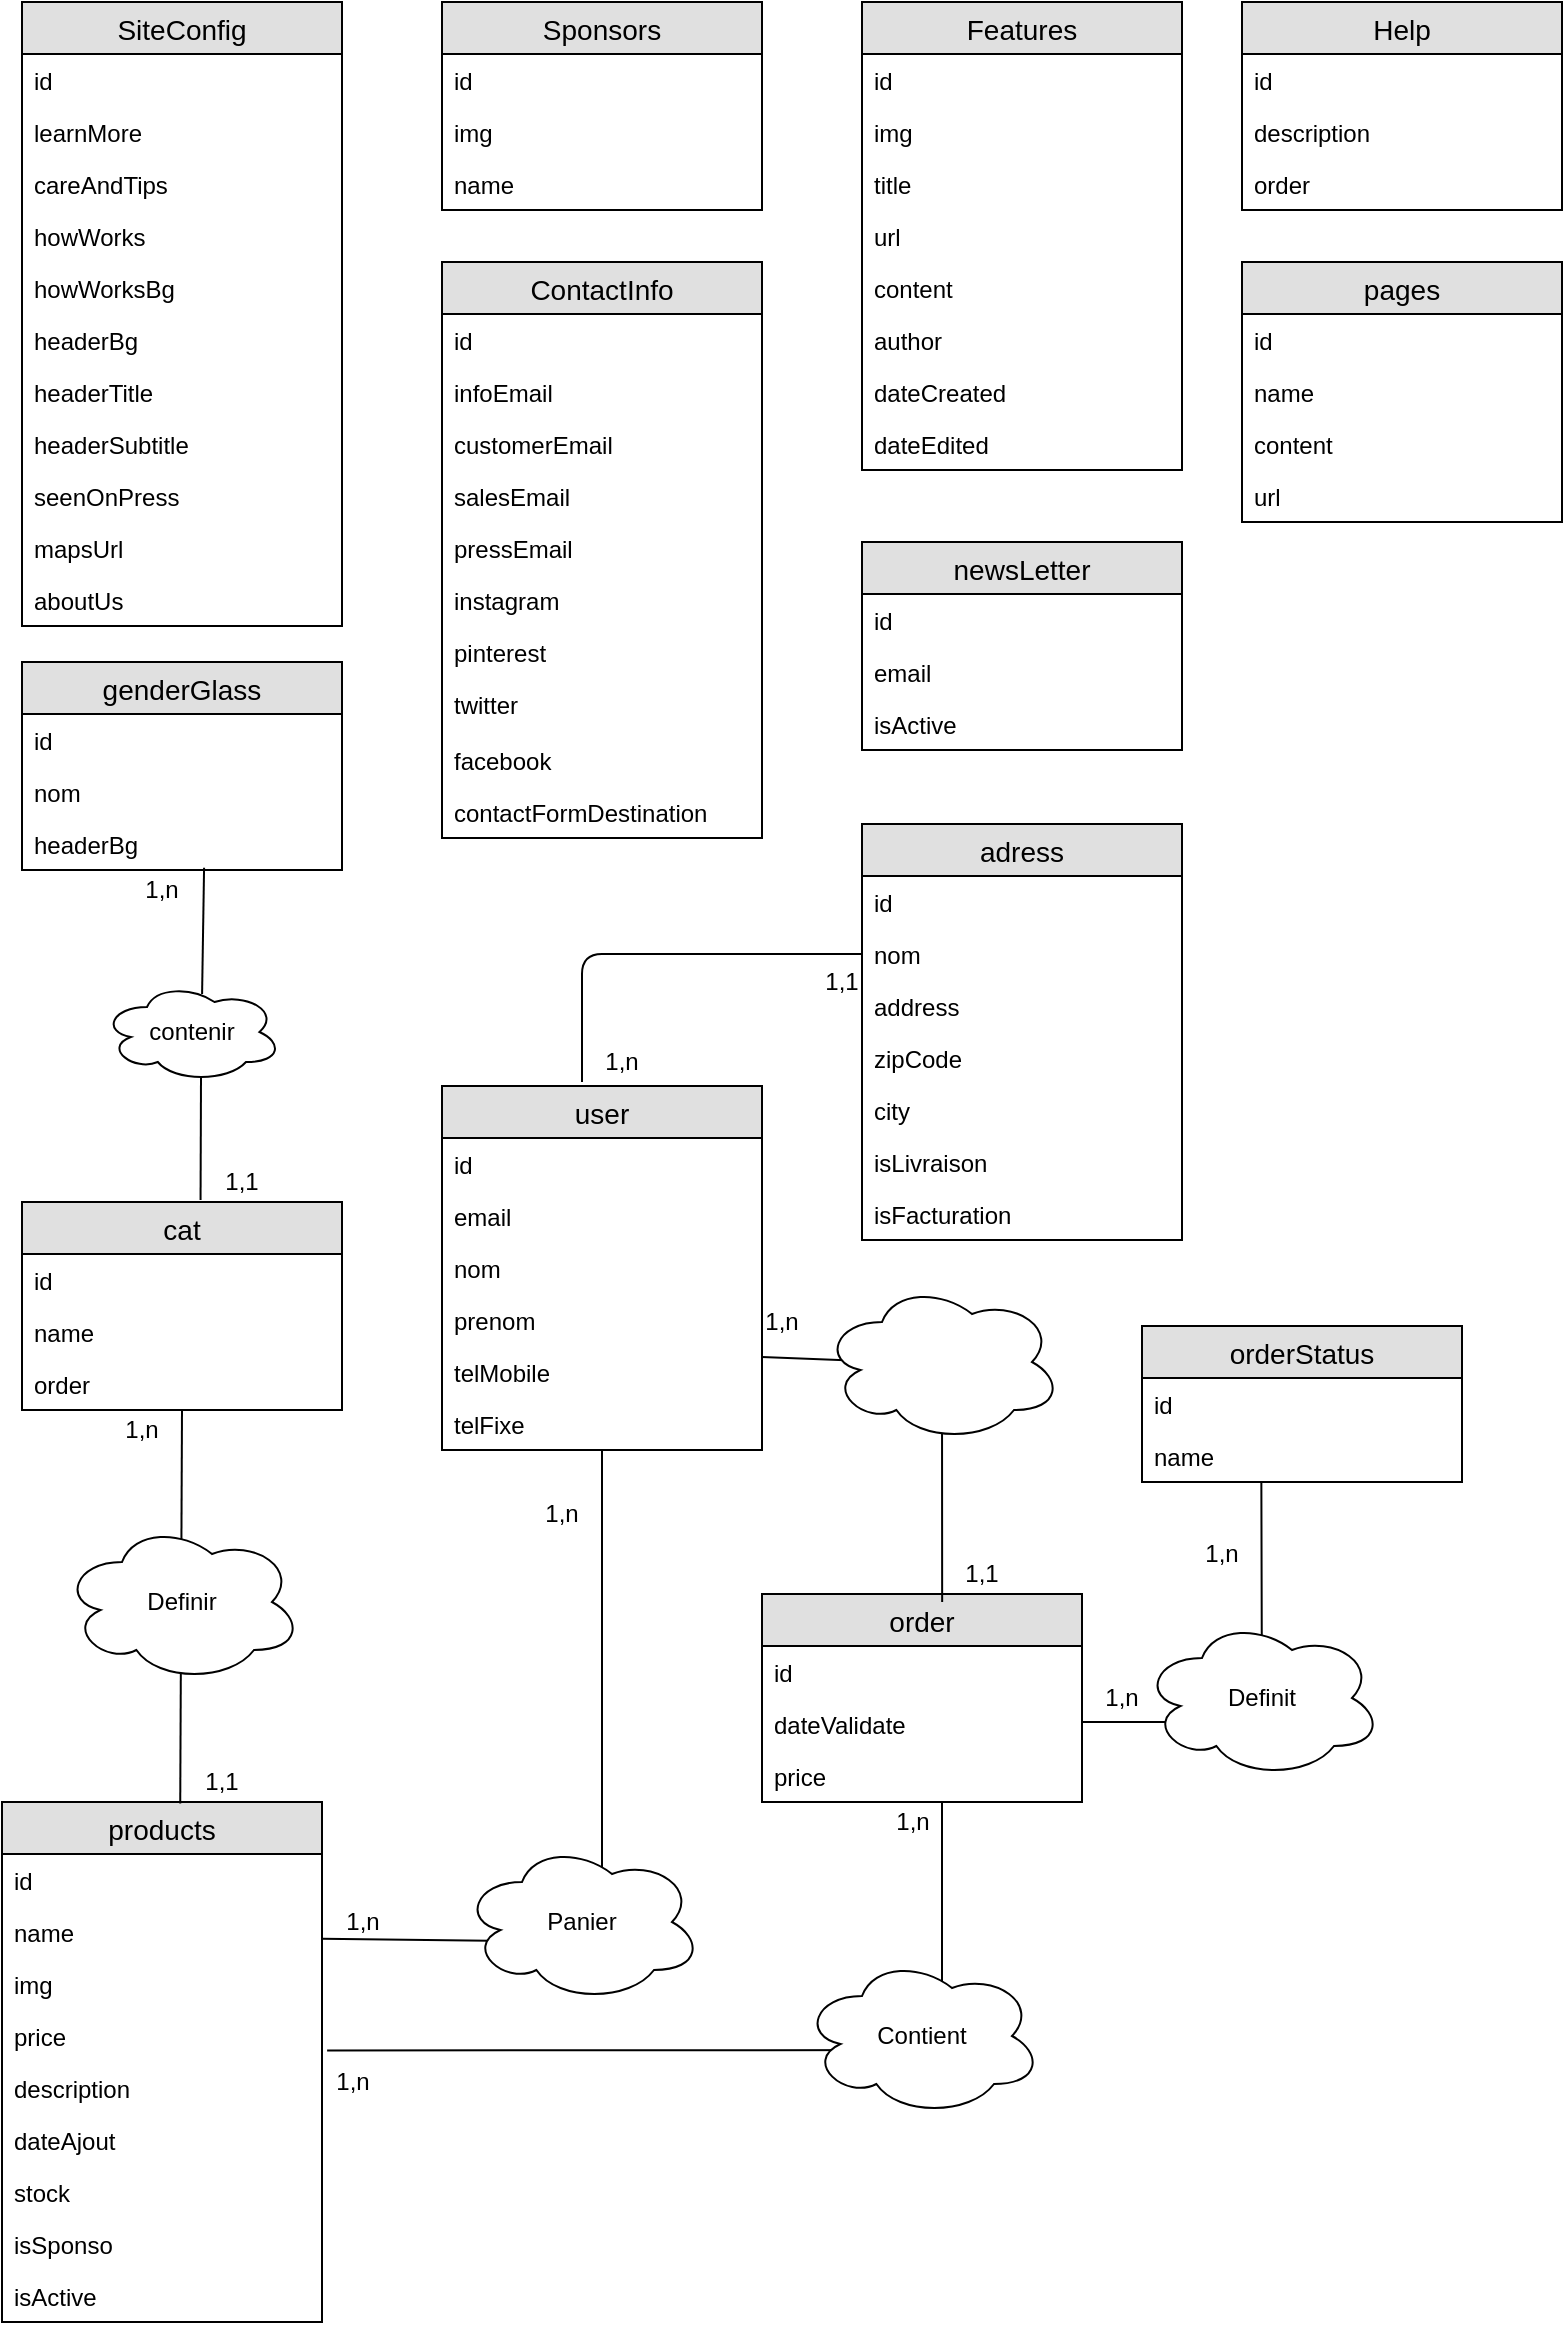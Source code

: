 <mxfile version="12.5.3" type="device"><diagram id="C5RBs43oDa-KdzZeNtuy" name="Page-1"><mxGraphModel dx="1185" dy="685" grid="1" gridSize="10" guides="1" tooltips="1" connect="1" arrows="1" fold="1" page="1" pageScale="1" pageWidth="827" pageHeight="1169" math="0" shadow="0"><root><mxCell id="WIyWlLk6GJQsqaUBKTNV-0"/><mxCell id="WIyWlLk6GJQsqaUBKTNV-1" parent="WIyWlLk6GJQsqaUBKTNV-0"/><mxCell id="yyGVRKzg30hJ1PgAMkKv-1" value="SiteConfig" style="swimlane;fontStyle=0;childLayout=stackLayout;horizontal=1;startSize=26;fillColor=#e0e0e0;horizontalStack=0;resizeParent=1;resizeParentMax=0;resizeLast=0;collapsible=1;marginBottom=0;swimlaneFillColor=#ffffff;align=center;fontSize=14;" parent="WIyWlLk6GJQsqaUBKTNV-1" vertex="1"><mxGeometry x="20" y="20" width="160" height="312" as="geometry"/></mxCell><mxCell id="yyGVRKzg30hJ1PgAMkKv-2" value="id" style="text;strokeColor=none;fillColor=none;spacingLeft=4;spacingRight=4;overflow=hidden;rotatable=0;points=[[0,0.5],[1,0.5]];portConstraint=eastwest;fontSize=12;" parent="yyGVRKzg30hJ1PgAMkKv-1" vertex="1"><mxGeometry y="26" width="160" height="26" as="geometry"/></mxCell><mxCell id="yyGVRKzg30hJ1PgAMkKv-3" value="learnMore" style="text;strokeColor=none;fillColor=none;spacingLeft=4;spacingRight=4;overflow=hidden;rotatable=0;points=[[0,0.5],[1,0.5]];portConstraint=eastwest;fontSize=12;" parent="yyGVRKzg30hJ1PgAMkKv-1" vertex="1"><mxGeometry y="52" width="160" height="26" as="geometry"/></mxCell><mxCell id="yyGVRKzg30hJ1PgAMkKv-5" value="careAndTips" style="text;strokeColor=none;fillColor=none;spacingLeft=4;spacingRight=4;overflow=hidden;rotatable=0;points=[[0,0.5],[1,0.5]];portConstraint=eastwest;fontSize=12;" parent="yyGVRKzg30hJ1PgAMkKv-1" vertex="1"><mxGeometry y="78" width="160" height="26" as="geometry"/></mxCell><mxCell id="yyGVRKzg30hJ1PgAMkKv-4" value="howWorks" style="text;strokeColor=none;fillColor=none;spacingLeft=4;spacingRight=4;overflow=hidden;rotatable=0;points=[[0,0.5],[1,0.5]];portConstraint=eastwest;fontSize=12;" parent="yyGVRKzg30hJ1PgAMkKv-1" vertex="1"><mxGeometry y="104" width="160" height="26" as="geometry"/></mxCell><mxCell id="yyGVRKzg30hJ1PgAMkKv-6" value="howWorksBg&#10;" style="text;strokeColor=none;fillColor=none;spacingLeft=4;spacingRight=4;overflow=hidden;rotatable=0;points=[[0,0.5],[1,0.5]];portConstraint=eastwest;fontSize=12;" parent="yyGVRKzg30hJ1PgAMkKv-1" vertex="1"><mxGeometry y="130" width="160" height="26" as="geometry"/></mxCell><mxCell id="yyGVRKzg30hJ1PgAMkKv-7" value="headerBg" style="text;strokeColor=none;fillColor=none;spacingLeft=4;spacingRight=4;overflow=hidden;rotatable=0;points=[[0,0.5],[1,0.5]];portConstraint=eastwest;fontSize=12;" parent="yyGVRKzg30hJ1PgAMkKv-1" vertex="1"><mxGeometry y="156" width="160" height="26" as="geometry"/></mxCell><mxCell id="yyGVRKzg30hJ1PgAMkKv-9" value="headerTitle" style="text;strokeColor=none;fillColor=none;spacingLeft=4;spacingRight=4;overflow=hidden;rotatable=0;points=[[0,0.5],[1,0.5]];portConstraint=eastwest;fontSize=12;" parent="yyGVRKzg30hJ1PgAMkKv-1" vertex="1"><mxGeometry y="182" width="160" height="26" as="geometry"/></mxCell><mxCell id="yyGVRKzg30hJ1PgAMkKv-8" value="headerSubtitle" style="text;strokeColor=none;fillColor=none;spacingLeft=4;spacingRight=4;overflow=hidden;rotatable=0;points=[[0,0.5],[1,0.5]];portConstraint=eastwest;fontSize=12;" parent="yyGVRKzg30hJ1PgAMkKv-1" vertex="1"><mxGeometry y="208" width="160" height="26" as="geometry"/></mxCell><mxCell id="yyGVRKzg30hJ1PgAMkKv-20" value="seenOnPress&#10;" style="text;strokeColor=none;fillColor=none;spacingLeft=4;spacingRight=4;overflow=hidden;rotatable=0;points=[[0,0.5],[1,0.5]];portConstraint=eastwest;fontSize=12;" parent="yyGVRKzg30hJ1PgAMkKv-1" vertex="1"><mxGeometry y="234" width="160" height="26" as="geometry"/></mxCell><mxCell id="yyGVRKzg30hJ1PgAMkKv-36" value="mapsUrl" style="text;strokeColor=none;fillColor=none;spacingLeft=4;spacingRight=4;overflow=hidden;rotatable=0;points=[[0,0.5],[1,0.5]];portConstraint=eastwest;fontSize=12;" parent="yyGVRKzg30hJ1PgAMkKv-1" vertex="1"><mxGeometry y="260" width="160" height="26" as="geometry"/></mxCell><mxCell id="yyGVRKzg30hJ1PgAMkKv-96" value="aboutUs" style="text;strokeColor=none;fillColor=none;spacingLeft=4;spacingRight=4;overflow=hidden;rotatable=0;points=[[0,0.5],[1,0.5]];portConstraint=eastwest;fontSize=12;" parent="yyGVRKzg30hJ1PgAMkKv-1" vertex="1"><mxGeometry y="286" width="160" height="26" as="geometry"/></mxCell><mxCell id="yyGVRKzg30hJ1PgAMkKv-10" value="Features" style="swimlane;fontStyle=0;childLayout=stackLayout;horizontal=1;startSize=26;fillColor=#e0e0e0;horizontalStack=0;resizeParent=1;resizeParentMax=0;resizeLast=0;collapsible=1;marginBottom=0;swimlaneFillColor=#ffffff;align=center;fontSize=14;" parent="WIyWlLk6GJQsqaUBKTNV-1" vertex="1"><mxGeometry x="440" y="20" width="160" height="234" as="geometry"/></mxCell><mxCell id="yyGVRKzg30hJ1PgAMkKv-11" value="id" style="text;strokeColor=none;fillColor=none;spacingLeft=4;spacingRight=4;overflow=hidden;rotatable=0;points=[[0,0.5],[1,0.5]];portConstraint=eastwest;fontSize=12;" parent="yyGVRKzg30hJ1PgAMkKv-10" vertex="1"><mxGeometry y="26" width="160" height="26" as="geometry"/></mxCell><mxCell id="yyGVRKzg30hJ1PgAMkKv-12" value="img" style="text;strokeColor=none;fillColor=none;spacingLeft=4;spacingRight=4;overflow=hidden;rotatable=0;points=[[0,0.5],[1,0.5]];portConstraint=eastwest;fontSize=12;" parent="yyGVRKzg30hJ1PgAMkKv-10" vertex="1"><mxGeometry y="52" width="160" height="26" as="geometry"/></mxCell><mxCell id="yyGVRKzg30hJ1PgAMkKv-13" value="title" style="text;strokeColor=none;fillColor=none;spacingLeft=4;spacingRight=4;overflow=hidden;rotatable=0;points=[[0,0.5],[1,0.5]];portConstraint=eastwest;fontSize=12;" parent="yyGVRKzg30hJ1PgAMkKv-10" vertex="1"><mxGeometry y="78" width="160" height="26" as="geometry"/></mxCell><mxCell id="yyGVRKzg30hJ1PgAMkKv-15" value="url" style="text;strokeColor=none;fillColor=none;spacingLeft=4;spacingRight=4;overflow=hidden;rotatable=0;points=[[0,0.5],[1,0.5]];portConstraint=eastwest;fontSize=12;" parent="yyGVRKzg30hJ1PgAMkKv-10" vertex="1"><mxGeometry y="104" width="160" height="26" as="geometry"/></mxCell><mxCell id="yyGVRKzg30hJ1PgAMkKv-14" value="content&#10;" style="text;strokeColor=none;fillColor=none;spacingLeft=4;spacingRight=4;overflow=hidden;rotatable=0;points=[[0,0.5],[1,0.5]];portConstraint=eastwest;fontSize=12;" parent="yyGVRKzg30hJ1PgAMkKv-10" vertex="1"><mxGeometry y="130" width="160" height="26" as="geometry"/></mxCell><mxCell id="yyGVRKzg30hJ1PgAMkKv-17" value="author" style="text;strokeColor=none;fillColor=none;spacingLeft=4;spacingRight=4;overflow=hidden;rotatable=0;points=[[0,0.5],[1,0.5]];portConstraint=eastwest;fontSize=12;" parent="yyGVRKzg30hJ1PgAMkKv-10" vertex="1"><mxGeometry y="156" width="160" height="26" as="geometry"/></mxCell><mxCell id="yyGVRKzg30hJ1PgAMkKv-16" value="dateCreated" style="text;strokeColor=none;fillColor=none;spacingLeft=4;spacingRight=4;overflow=hidden;rotatable=0;points=[[0,0.5],[1,0.5]];portConstraint=eastwest;fontSize=12;" parent="yyGVRKzg30hJ1PgAMkKv-10" vertex="1"><mxGeometry y="182" width="160" height="26" as="geometry"/></mxCell><mxCell id="yyGVRKzg30hJ1PgAMkKv-18" value="dateEdited" style="text;strokeColor=none;fillColor=none;spacingLeft=4;spacingRight=4;overflow=hidden;rotatable=0;points=[[0,0.5],[1,0.5]];portConstraint=eastwest;fontSize=12;" parent="yyGVRKzg30hJ1PgAMkKv-10" vertex="1"><mxGeometry y="208" width="160" height="26" as="geometry"/></mxCell><mxCell id="yyGVRKzg30hJ1PgAMkKv-21" value="Sponsors" style="swimlane;fontStyle=0;childLayout=stackLayout;horizontal=1;startSize=26;fillColor=#e0e0e0;horizontalStack=0;resizeParent=1;resizeParentMax=0;resizeLast=0;collapsible=1;marginBottom=0;swimlaneFillColor=#ffffff;align=center;fontSize=14;" parent="WIyWlLk6GJQsqaUBKTNV-1" vertex="1"><mxGeometry x="230" y="20" width="160" height="104" as="geometry"/></mxCell><mxCell id="yyGVRKzg30hJ1PgAMkKv-22" value="id" style="text;strokeColor=none;fillColor=none;spacingLeft=4;spacingRight=4;overflow=hidden;rotatable=0;points=[[0,0.5],[1,0.5]];portConstraint=eastwest;fontSize=12;" parent="yyGVRKzg30hJ1PgAMkKv-21" vertex="1"><mxGeometry y="26" width="160" height="26" as="geometry"/></mxCell><mxCell id="yyGVRKzg30hJ1PgAMkKv-23" value="img" style="text;strokeColor=none;fillColor=none;spacingLeft=4;spacingRight=4;overflow=hidden;rotatable=0;points=[[0,0.5],[1,0.5]];portConstraint=eastwest;fontSize=12;" parent="yyGVRKzg30hJ1PgAMkKv-21" vertex="1"><mxGeometry y="52" width="160" height="26" as="geometry"/></mxCell><mxCell id="yyGVRKzg30hJ1PgAMkKv-24" value="name" style="text;strokeColor=none;fillColor=none;spacingLeft=4;spacingRight=4;overflow=hidden;rotatable=0;points=[[0,0.5],[1,0.5]];portConstraint=eastwest;fontSize=12;" parent="yyGVRKzg30hJ1PgAMkKv-21" vertex="1"><mxGeometry y="78" width="160" height="26" as="geometry"/></mxCell><mxCell id="yyGVRKzg30hJ1PgAMkKv-25" value="ContactInfo" style="swimlane;fontStyle=0;childLayout=stackLayout;horizontal=1;startSize=26;fillColor=#e0e0e0;horizontalStack=0;resizeParent=1;resizeParentMax=0;resizeLast=0;collapsible=1;marginBottom=0;swimlaneFillColor=#ffffff;align=center;fontSize=14;" parent="WIyWlLk6GJQsqaUBKTNV-1" vertex="1"><mxGeometry x="230" y="150" width="160" height="288" as="geometry"/></mxCell><mxCell id="yyGVRKzg30hJ1PgAMkKv-26" value="id" style="text;strokeColor=none;fillColor=none;spacingLeft=4;spacingRight=4;overflow=hidden;rotatable=0;points=[[0,0.5],[1,0.5]];portConstraint=eastwest;fontSize=12;" parent="yyGVRKzg30hJ1PgAMkKv-25" vertex="1"><mxGeometry y="26" width="160" height="26" as="geometry"/></mxCell><mxCell id="yyGVRKzg30hJ1PgAMkKv-27" value="infoEmail" style="text;strokeColor=none;fillColor=none;spacingLeft=4;spacingRight=4;overflow=hidden;rotatable=0;points=[[0,0.5],[1,0.5]];portConstraint=eastwest;fontSize=12;" parent="yyGVRKzg30hJ1PgAMkKv-25" vertex="1"><mxGeometry y="52" width="160" height="26" as="geometry"/></mxCell><mxCell id="yyGVRKzg30hJ1PgAMkKv-30" value="customerEmail" style="text;strokeColor=none;fillColor=none;spacingLeft=4;spacingRight=4;overflow=hidden;rotatable=0;points=[[0,0.5],[1,0.5]];portConstraint=eastwest;fontSize=12;" parent="yyGVRKzg30hJ1PgAMkKv-25" vertex="1"><mxGeometry y="78" width="160" height="26" as="geometry"/></mxCell><mxCell id="yyGVRKzg30hJ1PgAMkKv-28" value="salesEmail" style="text;strokeColor=none;fillColor=none;spacingLeft=4;spacingRight=4;overflow=hidden;rotatable=0;points=[[0,0.5],[1,0.5]];portConstraint=eastwest;fontSize=12;" parent="yyGVRKzg30hJ1PgAMkKv-25" vertex="1"><mxGeometry y="104" width="160" height="26" as="geometry"/></mxCell><mxCell id="yyGVRKzg30hJ1PgAMkKv-29" value="pressEmail" style="text;strokeColor=none;fillColor=none;spacingLeft=4;spacingRight=4;overflow=hidden;rotatable=0;points=[[0,0.5],[1,0.5]];portConstraint=eastwest;fontSize=12;" parent="yyGVRKzg30hJ1PgAMkKv-25" vertex="1"><mxGeometry y="130" width="160" height="26" as="geometry"/></mxCell><mxCell id="yyGVRKzg30hJ1PgAMkKv-31" value="instagram" style="text;strokeColor=none;fillColor=none;spacingLeft=4;spacingRight=4;overflow=hidden;rotatable=0;points=[[0,0.5],[1,0.5]];portConstraint=eastwest;fontSize=12;" parent="yyGVRKzg30hJ1PgAMkKv-25" vertex="1"><mxGeometry y="156" width="160" height="26" as="geometry"/></mxCell><mxCell id="yyGVRKzg30hJ1PgAMkKv-32" value="pinterest" style="text;strokeColor=none;fillColor=none;spacingLeft=4;spacingRight=4;overflow=hidden;rotatable=0;points=[[0,0.5],[1,0.5]];portConstraint=eastwest;fontSize=12;" parent="yyGVRKzg30hJ1PgAMkKv-25" vertex="1"><mxGeometry y="182" width="160" height="26" as="geometry"/></mxCell><mxCell id="yyGVRKzg30hJ1PgAMkKv-34" value="twitter" style="text;strokeColor=none;fillColor=none;spacingLeft=4;spacingRight=4;overflow=hidden;rotatable=0;points=[[0,0.5],[1,0.5]];portConstraint=eastwest;fontSize=12;" parent="yyGVRKzg30hJ1PgAMkKv-25" vertex="1"><mxGeometry y="208" width="160" height="28" as="geometry"/></mxCell><mxCell id="yyGVRKzg30hJ1PgAMkKv-33" value="facebook" style="text;strokeColor=none;fillColor=none;spacingLeft=4;spacingRight=4;overflow=hidden;rotatable=0;points=[[0,0.5],[1,0.5]];portConstraint=eastwest;fontSize=12;" parent="yyGVRKzg30hJ1PgAMkKv-25" vertex="1"><mxGeometry y="236" width="160" height="26" as="geometry"/></mxCell><mxCell id="yyGVRKzg30hJ1PgAMkKv-35" value="contactFormDestination" style="text;strokeColor=none;fillColor=none;spacingLeft=4;spacingRight=4;overflow=hidden;rotatable=0;points=[[0,0.5],[1,0.5]];portConstraint=eastwest;fontSize=12;" parent="yyGVRKzg30hJ1PgAMkKv-25" vertex="1"><mxGeometry y="262" width="160" height="26" as="geometry"/></mxCell><mxCell id="yyGVRKzg30hJ1PgAMkKv-37" value="genderGlass" style="swimlane;fontStyle=0;childLayout=stackLayout;horizontal=1;startSize=26;fillColor=#e0e0e0;horizontalStack=0;resizeParent=1;resizeParentMax=0;resizeLast=0;collapsible=1;marginBottom=0;swimlaneFillColor=#ffffff;align=center;fontSize=14;" parent="WIyWlLk6GJQsqaUBKTNV-1" vertex="1"><mxGeometry x="20" y="350" width="160" height="104" as="geometry"/></mxCell><mxCell id="yyGVRKzg30hJ1PgAMkKv-38" value="id" style="text;strokeColor=none;fillColor=none;spacingLeft=4;spacingRight=4;overflow=hidden;rotatable=0;points=[[0,0.5],[1,0.5]];portConstraint=eastwest;fontSize=12;" parent="yyGVRKzg30hJ1PgAMkKv-37" vertex="1"><mxGeometry y="26" width="160" height="26" as="geometry"/></mxCell><mxCell id="yyGVRKzg30hJ1PgAMkKv-39" value="nom" style="text;strokeColor=none;fillColor=none;spacingLeft=4;spacingRight=4;overflow=hidden;rotatable=0;points=[[0,0.5],[1,0.5]];portConstraint=eastwest;fontSize=12;" parent="yyGVRKzg30hJ1PgAMkKv-37" vertex="1"><mxGeometry y="52" width="160" height="26" as="geometry"/></mxCell><mxCell id="yyGVRKzg30hJ1PgAMkKv-40" value="headerBg" style="text;strokeColor=none;fillColor=none;spacingLeft=4;spacingRight=4;overflow=hidden;rotatable=0;points=[[0,0.5],[1,0.5]];portConstraint=eastwest;fontSize=12;" parent="yyGVRKzg30hJ1PgAMkKv-37" vertex="1"><mxGeometry y="78" width="160" height="26" as="geometry"/></mxCell><mxCell id="yyGVRKzg30hJ1PgAMkKv-41" value="cat" style="swimlane;fontStyle=0;childLayout=stackLayout;horizontal=1;startSize=26;fillColor=#e0e0e0;horizontalStack=0;resizeParent=1;resizeParentMax=0;resizeLast=0;collapsible=1;marginBottom=0;swimlaneFillColor=#ffffff;align=center;fontSize=14;" parent="WIyWlLk6GJQsqaUBKTNV-1" vertex="1"><mxGeometry x="20" y="620" width="160" height="104" as="geometry"/></mxCell><mxCell id="yyGVRKzg30hJ1PgAMkKv-42" value="id" style="text;strokeColor=none;fillColor=none;spacingLeft=4;spacingRight=4;overflow=hidden;rotatable=0;points=[[0,0.5],[1,0.5]];portConstraint=eastwest;fontSize=12;" parent="yyGVRKzg30hJ1PgAMkKv-41" vertex="1"><mxGeometry y="26" width="160" height="26" as="geometry"/></mxCell><mxCell id="yyGVRKzg30hJ1PgAMkKv-43" value="name" style="text;strokeColor=none;fillColor=none;spacingLeft=4;spacingRight=4;overflow=hidden;rotatable=0;points=[[0,0.5],[1,0.5]];portConstraint=eastwest;fontSize=12;" parent="yyGVRKzg30hJ1PgAMkKv-41" vertex="1"><mxGeometry y="52" width="160" height="26" as="geometry"/></mxCell><mxCell id="yyGVRKzg30hJ1PgAMkKv-61" value="order" style="text;strokeColor=none;fillColor=none;spacingLeft=4;spacingRight=4;overflow=hidden;rotatable=0;points=[[0,0.5],[1,0.5]];portConstraint=eastwest;fontSize=12;" parent="yyGVRKzg30hJ1PgAMkKv-41" vertex="1"><mxGeometry y="78" width="160" height="26" as="geometry"/></mxCell><mxCell id="yyGVRKzg30hJ1PgAMkKv-45" value="" style="endArrow=none;html=1;exitX=0.556;exitY=0.12;exitDx=0;exitDy=0;exitPerimeter=0;entryX=0.569;entryY=0.956;entryDx=0;entryDy=0;entryPerimeter=0;" parent="WIyWlLk6GJQsqaUBKTNV-1" source="yyGVRKzg30hJ1PgAMkKv-46" target="yyGVRKzg30hJ1PgAMkKv-40" edge="1"><mxGeometry width="50" height="50" relative="1" as="geometry"><mxPoint x="60" y="564" as="sourcePoint"/><mxPoint x="110" y="514" as="targetPoint"/></mxGeometry></mxCell><mxCell id="yyGVRKzg30hJ1PgAMkKv-46" value="contenir" style="ellipse;shape=cloud;whiteSpace=wrap;html=1;" parent="WIyWlLk6GJQsqaUBKTNV-1" vertex="1"><mxGeometry x="60" y="510" width="90" height="50" as="geometry"/></mxCell><mxCell id="yyGVRKzg30hJ1PgAMkKv-47" value="" style="endArrow=none;html=1;exitX=0.558;exitY=-0.01;exitDx=0;exitDy=0;exitPerimeter=0;entryX=0.55;entryY=0.95;entryDx=0;entryDy=0;entryPerimeter=0;" parent="WIyWlLk6GJQsqaUBKTNV-1" source="yyGVRKzg30hJ1PgAMkKv-41" target="yyGVRKzg30hJ1PgAMkKv-46" edge="1"><mxGeometry width="50" height="50" relative="1" as="geometry"><mxPoint x="109.28" y="619.22" as="sourcePoint"/><mxPoint x="110" y="514" as="targetPoint"/></mxGeometry></mxCell><mxCell id="yyGVRKzg30hJ1PgAMkKv-48" value="1,n" style="text;html=1;strokeColor=none;fillColor=none;align=center;verticalAlign=middle;whiteSpace=wrap;rounded=0;" parent="WIyWlLk6GJQsqaUBKTNV-1" vertex="1"><mxGeometry x="70" y="454" width="40" height="20" as="geometry"/></mxCell><mxCell id="yyGVRKzg30hJ1PgAMkKv-49" value="1,1" style="text;html=1;strokeColor=none;fillColor=none;align=center;verticalAlign=middle;whiteSpace=wrap;rounded=0;" parent="WIyWlLk6GJQsqaUBKTNV-1" vertex="1"><mxGeometry x="110" y="600" width="40" height="20" as="geometry"/></mxCell><mxCell id="yyGVRKzg30hJ1PgAMkKv-50" value="products" style="swimlane;fontStyle=0;childLayout=stackLayout;horizontal=1;startSize=26;fillColor=#e0e0e0;horizontalStack=0;resizeParent=1;resizeParentMax=0;resizeLast=0;collapsible=1;marginBottom=0;swimlaneFillColor=#ffffff;align=center;fontSize=14;" parent="WIyWlLk6GJQsqaUBKTNV-1" vertex="1"><mxGeometry x="10" y="920" width="160" height="260" as="geometry"/></mxCell><mxCell id="yyGVRKzg30hJ1PgAMkKv-51" value="id" style="text;strokeColor=none;fillColor=none;spacingLeft=4;spacingRight=4;overflow=hidden;rotatable=0;points=[[0,0.5],[1,0.5]];portConstraint=eastwest;fontSize=12;" parent="yyGVRKzg30hJ1PgAMkKv-50" vertex="1"><mxGeometry y="26" width="160" height="26" as="geometry"/></mxCell><mxCell id="yyGVRKzg30hJ1PgAMkKv-52" value="name" style="text;strokeColor=none;fillColor=none;spacingLeft=4;spacingRight=4;overflow=hidden;rotatable=0;points=[[0,0.5],[1,0.5]];portConstraint=eastwest;fontSize=12;" parent="yyGVRKzg30hJ1PgAMkKv-50" vertex="1"><mxGeometry y="52" width="160" height="26" as="geometry"/></mxCell><mxCell id="yyGVRKzg30hJ1PgAMkKv-54" value="img" style="text;strokeColor=none;fillColor=none;spacingLeft=4;spacingRight=4;overflow=hidden;rotatable=0;points=[[0,0.5],[1,0.5]];portConstraint=eastwest;fontSize=12;" parent="yyGVRKzg30hJ1PgAMkKv-50" vertex="1"><mxGeometry y="78" width="160" height="26" as="geometry"/></mxCell><mxCell id="yyGVRKzg30hJ1PgAMkKv-56" value="price" style="text;strokeColor=none;fillColor=none;spacingLeft=4;spacingRight=4;overflow=hidden;rotatable=0;points=[[0,0.5],[1,0.5]];portConstraint=eastwest;fontSize=12;" parent="yyGVRKzg30hJ1PgAMkKv-50" vertex="1"><mxGeometry y="104" width="160" height="26" as="geometry"/></mxCell><mxCell id="yyGVRKzg30hJ1PgAMkKv-55" value="description" style="text;strokeColor=none;fillColor=none;spacingLeft=4;spacingRight=4;overflow=hidden;rotatable=0;points=[[0,0.5],[1,0.5]];portConstraint=eastwest;fontSize=12;" parent="yyGVRKzg30hJ1PgAMkKv-50" vertex="1"><mxGeometry y="130" width="160" height="26" as="geometry"/></mxCell><mxCell id="yyGVRKzg30hJ1PgAMkKv-101" value="dateAjout" style="text;strokeColor=none;fillColor=none;spacingLeft=4;spacingRight=4;overflow=hidden;rotatable=0;points=[[0,0.5],[1,0.5]];portConstraint=eastwest;fontSize=12;" parent="yyGVRKzg30hJ1PgAMkKv-50" vertex="1"><mxGeometry y="156" width="160" height="26" as="geometry"/></mxCell><mxCell id="z8qdmkcecxVGMFBFweaL-0" value="stock" style="text;strokeColor=none;fillColor=none;spacingLeft=4;spacingRight=4;overflow=hidden;rotatable=0;points=[[0,0.5],[1,0.5]];portConstraint=eastwest;fontSize=12;" parent="yyGVRKzg30hJ1PgAMkKv-50" vertex="1"><mxGeometry y="182" width="160" height="26" as="geometry"/></mxCell><mxCell id="yyGVRKzg30hJ1PgAMkKv-53" value="isSponso" style="text;strokeColor=none;fillColor=none;spacingLeft=4;spacingRight=4;overflow=hidden;rotatable=0;points=[[0,0.5],[1,0.5]];portConstraint=eastwest;fontSize=12;" parent="yyGVRKzg30hJ1PgAMkKv-50" vertex="1"><mxGeometry y="208" width="160" height="26" as="geometry"/></mxCell><mxCell id="yyGVRKzg30hJ1PgAMkKv-102" value="isActive" style="text;strokeColor=none;fillColor=none;spacingLeft=4;spacingRight=4;overflow=hidden;rotatable=0;points=[[0,0.5],[1,0.5]];portConstraint=eastwest;fontSize=12;" parent="yyGVRKzg30hJ1PgAMkKv-50" vertex="1"><mxGeometry y="234" width="160" height="26" as="geometry"/></mxCell><mxCell id="yyGVRKzg30hJ1PgAMkKv-57" value="" style="endArrow=none;html=1;exitX=0.557;exitY=0.003;exitDx=0;exitDy=0;exitPerimeter=0;entryX=1;entryY=0;entryDx=0;entryDy=0;" parent="WIyWlLk6GJQsqaUBKTNV-1" source="yyGVRKzg30hJ1PgAMkKv-50" target="yyGVRKzg30hJ1PgAMkKv-60" edge="1"><mxGeometry width="50" height="50" relative="1" as="geometry"><mxPoint x="50" y="748" as="sourcePoint"/><mxPoint x="100" y="698" as="targetPoint"/></mxGeometry></mxCell><mxCell id="yyGVRKzg30hJ1PgAMkKv-58" value="Definir" style="ellipse;shape=cloud;whiteSpace=wrap;html=1;" parent="WIyWlLk6GJQsqaUBKTNV-1" vertex="1"><mxGeometry x="40" y="780" width="120" height="80" as="geometry"/></mxCell><mxCell id="yyGVRKzg30hJ1PgAMkKv-59" value="1,1" style="text;html=1;strokeColor=none;fillColor=none;align=center;verticalAlign=middle;whiteSpace=wrap;rounded=0;" parent="WIyWlLk6GJQsqaUBKTNV-1" vertex="1"><mxGeometry x="100" y="900" width="40" height="20" as="geometry"/></mxCell><mxCell id="yyGVRKzg30hJ1PgAMkKv-60" value="1,n" style="text;html=1;strokeColor=none;fillColor=none;align=center;verticalAlign=middle;whiteSpace=wrap;rounded=0;" parent="WIyWlLk6GJQsqaUBKTNV-1" vertex="1"><mxGeometry x="60" y="724" width="40" height="20" as="geometry"/></mxCell><mxCell id="yyGVRKzg30hJ1PgAMkKv-62" value="user" style="swimlane;fontStyle=0;childLayout=stackLayout;horizontal=1;startSize=26;fillColor=#e0e0e0;horizontalStack=0;resizeParent=1;resizeParentMax=0;resizeLast=0;collapsible=1;marginBottom=0;swimlaneFillColor=#ffffff;align=center;fontSize=14;" parent="WIyWlLk6GJQsqaUBKTNV-1" vertex="1"><mxGeometry x="230" y="562" width="160" height="182" as="geometry"/></mxCell><mxCell id="yyGVRKzg30hJ1PgAMkKv-63" value="id" style="text;strokeColor=none;fillColor=none;spacingLeft=4;spacingRight=4;overflow=hidden;rotatable=0;points=[[0,0.5],[1,0.5]];portConstraint=eastwest;fontSize=12;" parent="yyGVRKzg30hJ1PgAMkKv-62" vertex="1"><mxGeometry y="26" width="160" height="26" as="geometry"/></mxCell><mxCell id="yyGVRKzg30hJ1PgAMkKv-64" value="email" style="text;strokeColor=none;fillColor=none;spacingLeft=4;spacingRight=4;overflow=hidden;rotatable=0;points=[[0,0.5],[1,0.5]];portConstraint=eastwest;fontSize=12;" parent="yyGVRKzg30hJ1PgAMkKv-62" vertex="1"><mxGeometry y="52" width="160" height="26" as="geometry"/></mxCell><mxCell id="yyGVRKzg30hJ1PgAMkKv-67" value="nom" style="text;strokeColor=none;fillColor=none;spacingLeft=4;spacingRight=4;overflow=hidden;rotatable=0;points=[[0,0.5],[1,0.5]];portConstraint=eastwest;fontSize=12;" parent="yyGVRKzg30hJ1PgAMkKv-62" vertex="1"><mxGeometry y="78" width="160" height="26" as="geometry"/></mxCell><mxCell id="yyGVRKzg30hJ1PgAMkKv-69" value="prenom" style="text;strokeColor=none;fillColor=none;spacingLeft=4;spacingRight=4;overflow=hidden;rotatable=0;points=[[0,0.5],[1,0.5]];portConstraint=eastwest;fontSize=12;" parent="yyGVRKzg30hJ1PgAMkKv-62" vertex="1"><mxGeometry y="104" width="160" height="26" as="geometry"/></mxCell><mxCell id="yyGVRKzg30hJ1PgAMkKv-68" value="telMobile" style="text;strokeColor=none;fillColor=none;spacingLeft=4;spacingRight=4;overflow=hidden;rotatable=0;points=[[0,0.5],[1,0.5]];portConstraint=eastwest;fontSize=12;" parent="yyGVRKzg30hJ1PgAMkKv-62" vertex="1"><mxGeometry y="130" width="160" height="26" as="geometry"/></mxCell><mxCell id="yyGVRKzg30hJ1PgAMkKv-71" value="telFixe" style="text;strokeColor=none;fillColor=none;spacingLeft=4;spacingRight=4;overflow=hidden;rotatable=0;points=[[0,0.5],[1,0.5]];portConstraint=eastwest;fontSize=12;" parent="yyGVRKzg30hJ1PgAMkKv-62" vertex="1"><mxGeometry y="156" width="160" height="26" as="geometry"/></mxCell><mxCell id="yyGVRKzg30hJ1PgAMkKv-80" value="1,n" style="text;html=1;strokeColor=none;fillColor=none;align=center;verticalAlign=middle;whiteSpace=wrap;rounded=0;" parent="WIyWlLk6GJQsqaUBKTNV-1" vertex="1"><mxGeometry x="270" y="766" width="40" height="20" as="geometry"/></mxCell><mxCell id="yyGVRKzg30hJ1PgAMkKv-83" value="" style="endArrow=none;html=1;exitX=1;exitY=0.628;exitDx=0;exitDy=0;exitPerimeter=0;entryX=0.5;entryY=1;entryDx=0;entryDy=0;" parent="WIyWlLk6GJQsqaUBKTNV-1" source="yyGVRKzg30hJ1PgAMkKv-52" target="yyGVRKzg30hJ1PgAMkKv-62" edge="1"><mxGeometry width="50" height="50" relative="1" as="geometry"><mxPoint x="380" y="1050" as="sourcePoint"/><mxPoint x="310" y="770" as="targetPoint"/><Array as="points"><mxPoint x="310" y="990"/></Array></mxGeometry></mxCell><mxCell id="yyGVRKzg30hJ1PgAMkKv-84" value="Panier" style="ellipse;shape=cloud;whiteSpace=wrap;html=1;" parent="WIyWlLk6GJQsqaUBKTNV-1" vertex="1"><mxGeometry x="240" y="940" width="120" height="80" as="geometry"/></mxCell><mxCell id="yyGVRKzg30hJ1PgAMkKv-87" value="1,n" style="text;html=1;align=center;verticalAlign=middle;resizable=0;points=[];autosize=1;" parent="WIyWlLk6GJQsqaUBKTNV-1" vertex="1"><mxGeometry x="175" y="970" width="30" height="20" as="geometry"/></mxCell><mxCell id="yyGVRKzg30hJ1PgAMkKv-88" value="newsLetter" style="swimlane;fontStyle=0;childLayout=stackLayout;horizontal=1;startSize=26;fillColor=#e0e0e0;horizontalStack=0;resizeParent=1;resizeParentMax=0;resizeLast=0;collapsible=1;marginBottom=0;swimlaneFillColor=#ffffff;align=center;fontSize=14;" parent="WIyWlLk6GJQsqaUBKTNV-1" vertex="1"><mxGeometry x="440" y="290" width="160" height="104" as="geometry"/></mxCell><mxCell id="yyGVRKzg30hJ1PgAMkKv-89" value="id" style="text;strokeColor=none;fillColor=none;spacingLeft=4;spacingRight=4;overflow=hidden;rotatable=0;points=[[0,0.5],[1,0.5]];portConstraint=eastwest;fontSize=12;" parent="yyGVRKzg30hJ1PgAMkKv-88" vertex="1"><mxGeometry y="26" width="160" height="26" as="geometry"/></mxCell><mxCell id="yyGVRKzg30hJ1PgAMkKv-90" value="email" style="text;strokeColor=none;fillColor=none;spacingLeft=4;spacingRight=4;overflow=hidden;rotatable=0;points=[[0,0.5],[1,0.5]];portConstraint=eastwest;fontSize=12;" parent="yyGVRKzg30hJ1PgAMkKv-88" vertex="1"><mxGeometry y="52" width="160" height="26" as="geometry"/></mxCell><mxCell id="yyGVRKzg30hJ1PgAMkKv-91" value="isActive" style="text;strokeColor=none;fillColor=none;spacingLeft=4;spacingRight=4;overflow=hidden;rotatable=0;points=[[0,0.5],[1,0.5]];portConstraint=eastwest;fontSize=12;" parent="yyGVRKzg30hJ1PgAMkKv-88" vertex="1"><mxGeometry y="78" width="160" height="26" as="geometry"/></mxCell><mxCell id="yyGVRKzg30hJ1PgAMkKv-92" value="Help" style="swimlane;fontStyle=0;childLayout=stackLayout;horizontal=1;startSize=26;fillColor=#e0e0e0;horizontalStack=0;resizeParent=1;resizeParentMax=0;resizeLast=0;collapsible=1;marginBottom=0;swimlaneFillColor=#ffffff;align=center;fontSize=14;" parent="WIyWlLk6GJQsqaUBKTNV-1" vertex="1"><mxGeometry x="630" y="20" width="160" height="104" as="geometry"/></mxCell><mxCell id="yyGVRKzg30hJ1PgAMkKv-93" value="id" style="text;strokeColor=none;fillColor=none;spacingLeft=4;spacingRight=4;overflow=hidden;rotatable=0;points=[[0,0.5],[1,0.5]];portConstraint=eastwest;fontSize=12;" parent="yyGVRKzg30hJ1PgAMkKv-92" vertex="1"><mxGeometry y="26" width="160" height="26" as="geometry"/></mxCell><mxCell id="yyGVRKzg30hJ1PgAMkKv-94" value="description" style="text;strokeColor=none;fillColor=none;spacingLeft=4;spacingRight=4;overflow=hidden;rotatable=0;points=[[0,0.5],[1,0.5]];portConstraint=eastwest;fontSize=12;" parent="yyGVRKzg30hJ1PgAMkKv-92" vertex="1"><mxGeometry y="52" width="160" height="26" as="geometry"/></mxCell><mxCell id="yyGVRKzg30hJ1PgAMkKv-95" value="order" style="text;strokeColor=none;fillColor=none;spacingLeft=4;spacingRight=4;overflow=hidden;rotatable=0;points=[[0,0.5],[1,0.5]];portConstraint=eastwest;fontSize=12;" parent="yyGVRKzg30hJ1PgAMkKv-92" vertex="1"><mxGeometry y="78" width="160" height="26" as="geometry"/></mxCell><mxCell id="yyGVRKzg30hJ1PgAMkKv-97" value="pages" style="swimlane;fontStyle=0;childLayout=stackLayout;horizontal=1;startSize=26;fillColor=#e0e0e0;horizontalStack=0;resizeParent=1;resizeParentMax=0;resizeLast=0;collapsible=1;marginBottom=0;swimlaneFillColor=#ffffff;align=center;fontSize=14;" parent="WIyWlLk6GJQsqaUBKTNV-1" vertex="1"><mxGeometry x="630" y="150" width="160" height="130" as="geometry"/></mxCell><mxCell id="yyGVRKzg30hJ1PgAMkKv-98" value="id" style="text;strokeColor=none;fillColor=none;spacingLeft=4;spacingRight=4;overflow=hidden;rotatable=0;points=[[0,0.5],[1,0.5]];portConstraint=eastwest;fontSize=12;" parent="yyGVRKzg30hJ1PgAMkKv-97" vertex="1"><mxGeometry y="26" width="160" height="26" as="geometry"/></mxCell><mxCell id="yyGVRKzg30hJ1PgAMkKv-99" value="name" style="text;strokeColor=none;fillColor=none;spacingLeft=4;spacingRight=4;overflow=hidden;rotatable=0;points=[[0,0.5],[1,0.5]];portConstraint=eastwest;fontSize=12;" parent="yyGVRKzg30hJ1PgAMkKv-97" vertex="1"><mxGeometry y="52" width="160" height="26" as="geometry"/></mxCell><mxCell id="yyGVRKzg30hJ1PgAMkKv-100" value="content" style="text;strokeColor=none;fillColor=none;spacingLeft=4;spacingRight=4;overflow=hidden;rotatable=0;points=[[0,0.5],[1,0.5]];portConstraint=eastwest;fontSize=12;" parent="yyGVRKzg30hJ1PgAMkKv-97" vertex="1"><mxGeometry y="78" width="160" height="26" as="geometry"/></mxCell><mxCell id="yyGVRKzg30hJ1PgAMkKv-103" value="url" style="text;strokeColor=none;fillColor=none;spacingLeft=4;spacingRight=4;overflow=hidden;rotatable=0;points=[[0,0.5],[1,0.5]];portConstraint=eastwest;fontSize=12;" parent="yyGVRKzg30hJ1PgAMkKv-97" vertex="1"><mxGeometry y="104" width="160" height="26" as="geometry"/></mxCell><mxCell id="yyGVRKzg30hJ1PgAMkKv-104" value="order" style="swimlane;fontStyle=0;childLayout=stackLayout;horizontal=1;startSize=26;fillColor=#e0e0e0;horizontalStack=0;resizeParent=1;resizeParentMax=0;resizeLast=0;collapsible=1;marginBottom=0;swimlaneFillColor=#ffffff;align=center;fontSize=14;" parent="WIyWlLk6GJQsqaUBKTNV-1" vertex="1"><mxGeometry x="390" y="816" width="160" height="104" as="geometry"/></mxCell><mxCell id="yyGVRKzg30hJ1PgAMkKv-105" value="id" style="text;strokeColor=none;fillColor=none;spacingLeft=4;spacingRight=4;overflow=hidden;rotatable=0;points=[[0,0.5],[1,0.5]];portConstraint=eastwest;fontSize=12;" parent="yyGVRKzg30hJ1PgAMkKv-104" vertex="1"><mxGeometry y="26" width="160" height="26" as="geometry"/></mxCell><mxCell id="yyGVRKzg30hJ1PgAMkKv-106" value="dateValidate" style="text;strokeColor=none;fillColor=none;spacingLeft=4;spacingRight=4;overflow=hidden;rotatable=0;points=[[0,0.5],[1,0.5]];portConstraint=eastwest;fontSize=12;" parent="yyGVRKzg30hJ1PgAMkKv-104" vertex="1"><mxGeometry y="52" width="160" height="26" as="geometry"/></mxCell><mxCell id="yyGVRKzg30hJ1PgAMkKv-108" value="price" style="text;strokeColor=none;fillColor=none;spacingLeft=4;spacingRight=4;overflow=hidden;rotatable=0;points=[[0,0.5],[1,0.5]];portConstraint=eastwest;fontSize=12;" parent="yyGVRKzg30hJ1PgAMkKv-104" vertex="1"><mxGeometry y="78" width="160" height="26" as="geometry"/></mxCell><mxCell id="yyGVRKzg30hJ1PgAMkKv-109" value="" style="endArrow=none;html=1;entryX=0.563;entryY=0.038;entryDx=0;entryDy=0;entryPerimeter=0;exitX=1;exitY=0.212;exitDx=0;exitDy=0;exitPerimeter=0;" parent="WIyWlLk6GJQsqaUBKTNV-1" target="yyGVRKzg30hJ1PgAMkKv-104" edge="1" source="yyGVRKzg30hJ1PgAMkKv-68"><mxGeometry width="50" height="50" relative="1" as="geometry"><mxPoint x="390" y="675.0" as="sourcePoint"/><mxPoint x="440" y="690" as="targetPoint"/><Array as="points"><mxPoint x="480" y="701"/></Array></mxGeometry></mxCell><mxCell id="yyGVRKzg30hJ1PgAMkKv-110" value="" style="ellipse;shape=cloud;whiteSpace=wrap;html=1;" parent="WIyWlLk6GJQsqaUBKTNV-1" vertex="1"><mxGeometry x="420" y="660" width="120" height="80" as="geometry"/></mxCell><mxCell id="yyGVRKzg30hJ1PgAMkKv-111" value="1,n" style="text;html=1;strokeColor=none;fillColor=none;align=center;verticalAlign=middle;whiteSpace=wrap;rounded=0;" parent="WIyWlLk6GJQsqaUBKTNV-1" vertex="1"><mxGeometry x="380" y="670" width="40" height="20" as="geometry"/></mxCell><mxCell id="yyGVRKzg30hJ1PgAMkKv-112" value="1,1" style="text;html=1;strokeColor=none;fillColor=none;align=center;verticalAlign=middle;whiteSpace=wrap;rounded=0;" parent="WIyWlLk6GJQsqaUBKTNV-1" vertex="1"><mxGeometry x="480" y="796" width="40" height="20" as="geometry"/></mxCell><mxCell id="yyGVRKzg30hJ1PgAMkKv-113" value="" style="endArrow=none;html=1;exitX=1.016;exitY=0.778;exitDx=0;exitDy=0;exitPerimeter=0;" parent="WIyWlLk6GJQsqaUBKTNV-1" source="yyGVRKzg30hJ1PgAMkKv-56" edge="1"><mxGeometry width="50" height="50" relative="1" as="geometry"><mxPoint x="430" y="970" as="sourcePoint"/><mxPoint x="480" y="920" as="targetPoint"/><Array as="points"><mxPoint x="480" y="1044"/></Array></mxGeometry></mxCell><mxCell id="yyGVRKzg30hJ1PgAMkKv-114" value="Contient" style="ellipse;shape=cloud;whiteSpace=wrap;html=1;" parent="WIyWlLk6GJQsqaUBKTNV-1" vertex="1"><mxGeometry x="410" y="997" width="120" height="80" as="geometry"/></mxCell><mxCell id="yyGVRKzg30hJ1PgAMkKv-115" value="1,n" style="text;html=1;align=center;verticalAlign=middle;resizable=0;points=[];autosize=1;" parent="WIyWlLk6GJQsqaUBKTNV-1" vertex="1"><mxGeometry x="450" y="920" width="30" height="20" as="geometry"/></mxCell><mxCell id="yyGVRKzg30hJ1PgAMkKv-116" value="1,n" style="text;html=1;align=center;verticalAlign=middle;resizable=0;points=[];autosize=1;" parent="WIyWlLk6GJQsqaUBKTNV-1" vertex="1"><mxGeometry x="170" y="1050" width="30" height="20" as="geometry"/></mxCell><mxCell id="yyGVRKzg30hJ1PgAMkKv-117" value="orderStatus" style="swimlane;fontStyle=0;childLayout=stackLayout;horizontal=1;startSize=26;fillColor=#e0e0e0;horizontalStack=0;resizeParent=1;resizeParentMax=0;resizeLast=0;collapsible=1;marginBottom=0;swimlaneFillColor=#ffffff;align=center;fontSize=14;" parent="WIyWlLk6GJQsqaUBKTNV-1" vertex="1"><mxGeometry x="580" y="682" width="160" height="78" as="geometry"/></mxCell><mxCell id="yyGVRKzg30hJ1PgAMkKv-118" value="id" style="text;strokeColor=none;fillColor=none;spacingLeft=4;spacingRight=4;overflow=hidden;rotatable=0;points=[[0,0.5],[1,0.5]];portConstraint=eastwest;fontSize=12;" parent="yyGVRKzg30hJ1PgAMkKv-117" vertex="1"><mxGeometry y="26" width="160" height="26" as="geometry"/></mxCell><mxCell id="yyGVRKzg30hJ1PgAMkKv-120" value="name" style="text;strokeColor=none;fillColor=none;spacingLeft=4;spacingRight=4;overflow=hidden;rotatable=0;points=[[0,0.5],[1,0.5]];portConstraint=eastwest;fontSize=12;" parent="yyGVRKzg30hJ1PgAMkKv-117" vertex="1"><mxGeometry y="52" width="160" height="26" as="geometry"/></mxCell><mxCell id="yyGVRKzg30hJ1PgAMkKv-121" value="" style="endArrow=none;html=1;entryX=0.373;entryY=1.014;entryDx=0;entryDy=0;entryPerimeter=0;" parent="WIyWlLk6GJQsqaUBKTNV-1" target="yyGVRKzg30hJ1PgAMkKv-120" edge="1"><mxGeometry width="50" height="50" relative="1" as="geometry"><mxPoint x="550" y="880" as="sourcePoint"/><mxPoint x="638" y="787" as="targetPoint"/><Array as="points"><mxPoint x="640" y="880"/></Array></mxGeometry></mxCell><mxCell id="yyGVRKzg30hJ1PgAMkKv-122" value="Definit" style="ellipse;shape=cloud;whiteSpace=wrap;html=1;" parent="WIyWlLk6GJQsqaUBKTNV-1" vertex="1"><mxGeometry x="580" y="828" width="120" height="80" as="geometry"/></mxCell><mxCell id="yyGVRKzg30hJ1PgAMkKv-123" value="1,n" style="text;html=1;strokeColor=none;fillColor=none;align=center;verticalAlign=middle;whiteSpace=wrap;rounded=0;" parent="WIyWlLk6GJQsqaUBKTNV-1" vertex="1"><mxGeometry x="600" y="786" width="40" height="20" as="geometry"/></mxCell><mxCell id="yyGVRKzg30hJ1PgAMkKv-124" value="1,n" style="text;html=1;strokeColor=none;fillColor=none;align=center;verticalAlign=middle;whiteSpace=wrap;rounded=0;" parent="WIyWlLk6GJQsqaUBKTNV-1" vertex="1"><mxGeometry x="550" y="858" width="40" height="20" as="geometry"/></mxCell><mxCell id="G-wEVs9Mvw71hT_WnwT8-0" value="adress" style="swimlane;fontStyle=0;childLayout=stackLayout;horizontal=1;startSize=26;fillColor=#e0e0e0;horizontalStack=0;resizeParent=1;resizeParentMax=0;resizeLast=0;collapsible=1;marginBottom=0;swimlaneFillColor=#ffffff;align=center;fontSize=14;" vertex="1" parent="WIyWlLk6GJQsqaUBKTNV-1"><mxGeometry x="440" y="431" width="160" height="208" as="geometry"/></mxCell><mxCell id="G-wEVs9Mvw71hT_WnwT8-1" value="id" style="text;strokeColor=none;fillColor=none;spacingLeft=4;spacingRight=4;overflow=hidden;rotatable=0;points=[[0,0.5],[1,0.5]];portConstraint=eastwest;fontSize=12;" vertex="1" parent="G-wEVs9Mvw71hT_WnwT8-0"><mxGeometry y="26" width="160" height="26" as="geometry"/></mxCell><mxCell id="G-wEVs9Mvw71hT_WnwT8-3" value="nom" style="text;strokeColor=none;fillColor=none;spacingLeft=4;spacingRight=4;overflow=hidden;rotatable=0;points=[[0,0.5],[1,0.5]];portConstraint=eastwest;fontSize=12;" vertex="1" parent="G-wEVs9Mvw71hT_WnwT8-0"><mxGeometry y="52" width="160" height="26" as="geometry"/></mxCell><mxCell id="G-wEVs9Mvw71hT_WnwT8-4" value="address" style="text;strokeColor=none;fillColor=none;spacingLeft=4;spacingRight=4;overflow=hidden;rotatable=0;points=[[0,0.5],[1,0.5]];portConstraint=eastwest;fontSize=12;" vertex="1" parent="G-wEVs9Mvw71hT_WnwT8-0"><mxGeometry y="78" width="160" height="26" as="geometry"/></mxCell><mxCell id="G-wEVs9Mvw71hT_WnwT8-5" value="zipCode" style="text;strokeColor=none;fillColor=none;spacingLeft=4;spacingRight=4;overflow=hidden;rotatable=0;points=[[0,0.5],[1,0.5]];portConstraint=eastwest;fontSize=12;" vertex="1" parent="G-wEVs9Mvw71hT_WnwT8-0"><mxGeometry y="104" width="160" height="26" as="geometry"/></mxCell><mxCell id="G-wEVs9Mvw71hT_WnwT8-6" value="city" style="text;strokeColor=none;fillColor=none;spacingLeft=4;spacingRight=4;overflow=hidden;rotatable=0;points=[[0,0.5],[1,0.5]];portConstraint=eastwest;fontSize=12;" vertex="1" parent="G-wEVs9Mvw71hT_WnwT8-0"><mxGeometry y="130" width="160" height="26" as="geometry"/></mxCell><mxCell id="G-wEVs9Mvw71hT_WnwT8-11" value="isLivraison" style="text;strokeColor=none;fillColor=none;spacingLeft=4;spacingRight=4;overflow=hidden;rotatable=0;points=[[0,0.5],[1,0.5]];portConstraint=eastwest;fontSize=12;" vertex="1" parent="G-wEVs9Mvw71hT_WnwT8-0"><mxGeometry y="156" width="160" height="26" as="geometry"/></mxCell><mxCell id="G-wEVs9Mvw71hT_WnwT8-10" value="isFacturation" style="text;strokeColor=none;fillColor=none;spacingLeft=4;spacingRight=4;overflow=hidden;rotatable=0;points=[[0,0.5],[1,0.5]];portConstraint=eastwest;fontSize=12;" vertex="1" parent="G-wEVs9Mvw71hT_WnwT8-0"><mxGeometry y="182" width="160" height="26" as="geometry"/></mxCell><mxCell id="G-wEVs9Mvw71hT_WnwT8-7" value="" style="endArrow=none;html=1;entryX=0;entryY=0.5;entryDx=0;entryDy=0;" edge="1" parent="WIyWlLk6GJQsqaUBKTNV-1" target="G-wEVs9Mvw71hT_WnwT8-3"><mxGeometry width="50" height="50" relative="1" as="geometry"><mxPoint x="300" y="560" as="sourcePoint"/><mxPoint x="440" y="520" as="targetPoint"/><Array as="points"><mxPoint x="300" y="496"/></Array></mxGeometry></mxCell><mxCell id="G-wEVs9Mvw71hT_WnwT8-8" value="1,1" style="text;html=1;strokeColor=none;fillColor=none;align=center;verticalAlign=middle;whiteSpace=wrap;rounded=0;" vertex="1" parent="WIyWlLk6GJQsqaUBKTNV-1"><mxGeometry x="410" y="500" width="40" height="20" as="geometry"/></mxCell><mxCell id="G-wEVs9Mvw71hT_WnwT8-9" value="1,n" style="text;html=1;strokeColor=none;fillColor=none;align=center;verticalAlign=middle;whiteSpace=wrap;rounded=0;" vertex="1" parent="WIyWlLk6GJQsqaUBKTNV-1"><mxGeometry x="300" y="540" width="40" height="20" as="geometry"/></mxCell></root></mxGraphModel></diagram></mxfile>